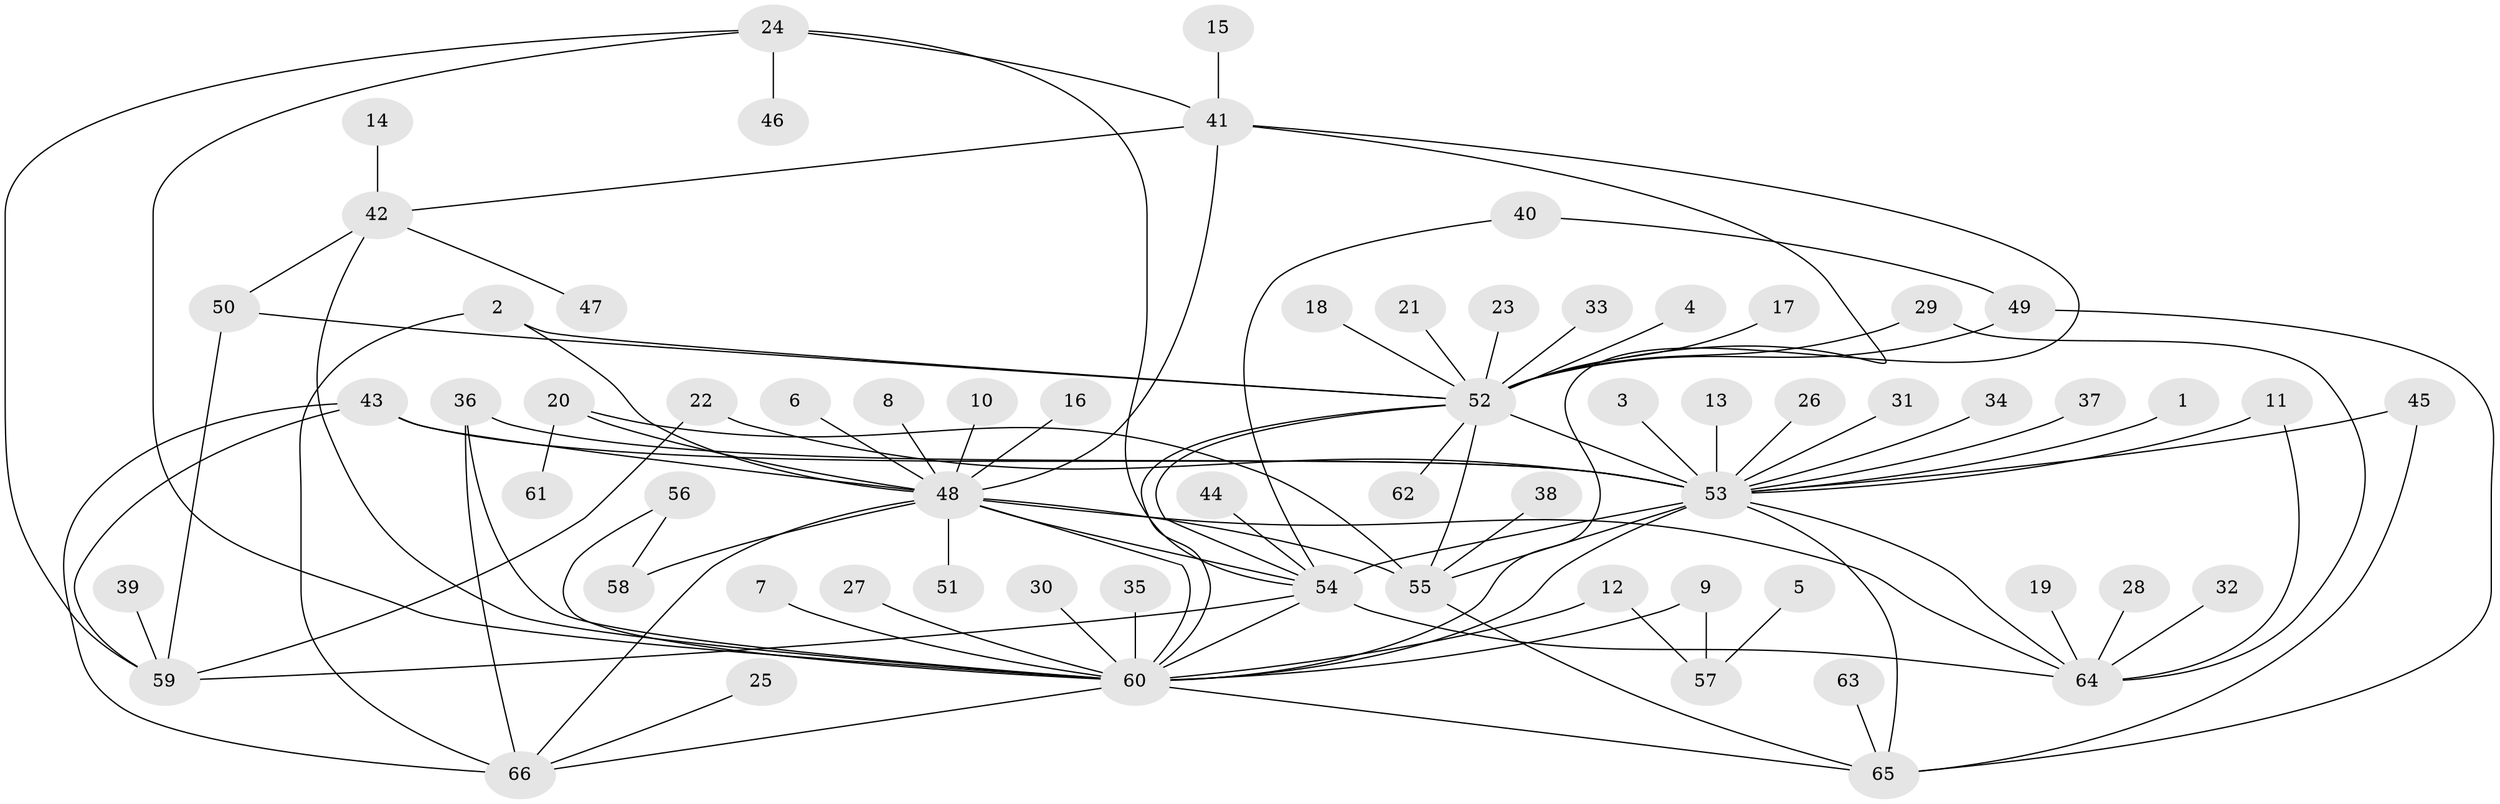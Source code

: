 // original degree distribution, {20: 0.007692307692307693, 4: 0.07692307692307693, 14: 0.007692307692307693, 21: 0.007692307692307693, 3: 0.11538461538461539, 7: 0.015384615384615385, 1: 0.47692307692307695, 17: 0.007692307692307693, 2: 0.2153846153846154, 5: 0.03076923076923077, 9: 0.007692307692307693, 6: 0.023076923076923078, 8: 0.007692307692307693}
// Generated by graph-tools (version 1.1) at 2025/49/03/09/25 03:49:56]
// undirected, 66 vertices, 100 edges
graph export_dot {
graph [start="1"]
  node [color=gray90,style=filled];
  1;
  2;
  3;
  4;
  5;
  6;
  7;
  8;
  9;
  10;
  11;
  12;
  13;
  14;
  15;
  16;
  17;
  18;
  19;
  20;
  21;
  22;
  23;
  24;
  25;
  26;
  27;
  28;
  29;
  30;
  31;
  32;
  33;
  34;
  35;
  36;
  37;
  38;
  39;
  40;
  41;
  42;
  43;
  44;
  45;
  46;
  47;
  48;
  49;
  50;
  51;
  52;
  53;
  54;
  55;
  56;
  57;
  58;
  59;
  60;
  61;
  62;
  63;
  64;
  65;
  66;
  1 -- 53 [weight=1.0];
  2 -- 48 [weight=1.0];
  2 -- 52 [weight=1.0];
  2 -- 66 [weight=1.0];
  3 -- 53 [weight=1.0];
  4 -- 52 [weight=1.0];
  5 -- 57 [weight=1.0];
  6 -- 48 [weight=1.0];
  7 -- 60 [weight=1.0];
  8 -- 48 [weight=1.0];
  9 -- 57 [weight=1.0];
  9 -- 60 [weight=1.0];
  10 -- 48 [weight=1.0];
  11 -- 53 [weight=1.0];
  11 -- 64 [weight=1.0];
  12 -- 57 [weight=1.0];
  12 -- 60 [weight=1.0];
  13 -- 53 [weight=1.0];
  14 -- 42 [weight=1.0];
  15 -- 41 [weight=1.0];
  16 -- 48 [weight=1.0];
  17 -- 52 [weight=1.0];
  18 -- 52 [weight=1.0];
  19 -- 64 [weight=1.0];
  20 -- 48 [weight=1.0];
  20 -- 55 [weight=1.0];
  20 -- 61 [weight=1.0];
  21 -- 52 [weight=1.0];
  22 -- 53 [weight=1.0];
  22 -- 59 [weight=1.0];
  23 -- 52 [weight=1.0];
  24 -- 41 [weight=1.0];
  24 -- 46 [weight=1.0];
  24 -- 54 [weight=1.0];
  24 -- 59 [weight=1.0];
  24 -- 60 [weight=1.0];
  25 -- 66 [weight=1.0];
  26 -- 53 [weight=1.0];
  27 -- 60 [weight=1.0];
  28 -- 64 [weight=1.0];
  29 -- 52 [weight=1.0];
  29 -- 64 [weight=1.0];
  30 -- 60 [weight=1.0];
  31 -- 53 [weight=1.0];
  32 -- 64 [weight=1.0];
  33 -- 52 [weight=1.0];
  34 -- 53 [weight=1.0];
  35 -- 60 [weight=1.0];
  36 -- 53 [weight=1.0];
  36 -- 60 [weight=1.0];
  36 -- 66 [weight=1.0];
  37 -- 53 [weight=1.0];
  38 -- 55 [weight=1.0];
  39 -- 59 [weight=1.0];
  40 -- 49 [weight=1.0];
  40 -- 54 [weight=1.0];
  41 -- 42 [weight=1.0];
  41 -- 48 [weight=1.0];
  41 -- 52 [weight=1.0];
  41 -- 60 [weight=1.0];
  42 -- 47 [weight=1.0];
  42 -- 50 [weight=1.0];
  42 -- 60 [weight=1.0];
  43 -- 48 [weight=1.0];
  43 -- 53 [weight=1.0];
  43 -- 59 [weight=1.0];
  43 -- 66 [weight=1.0];
  44 -- 54 [weight=1.0];
  45 -- 53 [weight=1.0];
  45 -- 65 [weight=1.0];
  48 -- 51 [weight=1.0];
  48 -- 54 [weight=1.0];
  48 -- 55 [weight=1.0];
  48 -- 58 [weight=1.0];
  48 -- 60 [weight=1.0];
  48 -- 64 [weight=1.0];
  48 -- 66 [weight=1.0];
  49 -- 52 [weight=1.0];
  49 -- 65 [weight=1.0];
  50 -- 52 [weight=1.0];
  50 -- 59 [weight=1.0];
  52 -- 53 [weight=2.0];
  52 -- 54 [weight=1.0];
  52 -- 55 [weight=1.0];
  52 -- 60 [weight=1.0];
  52 -- 62 [weight=1.0];
  53 -- 54 [weight=1.0];
  53 -- 55 [weight=1.0];
  53 -- 60 [weight=1.0];
  53 -- 64 [weight=1.0];
  53 -- 65 [weight=1.0];
  54 -- 59 [weight=1.0];
  54 -- 60 [weight=1.0];
  54 -- 64 [weight=1.0];
  55 -- 65 [weight=1.0];
  56 -- 58 [weight=1.0];
  56 -- 60 [weight=1.0];
  60 -- 65 [weight=1.0];
  60 -- 66 [weight=1.0];
  63 -- 65 [weight=1.0];
}
